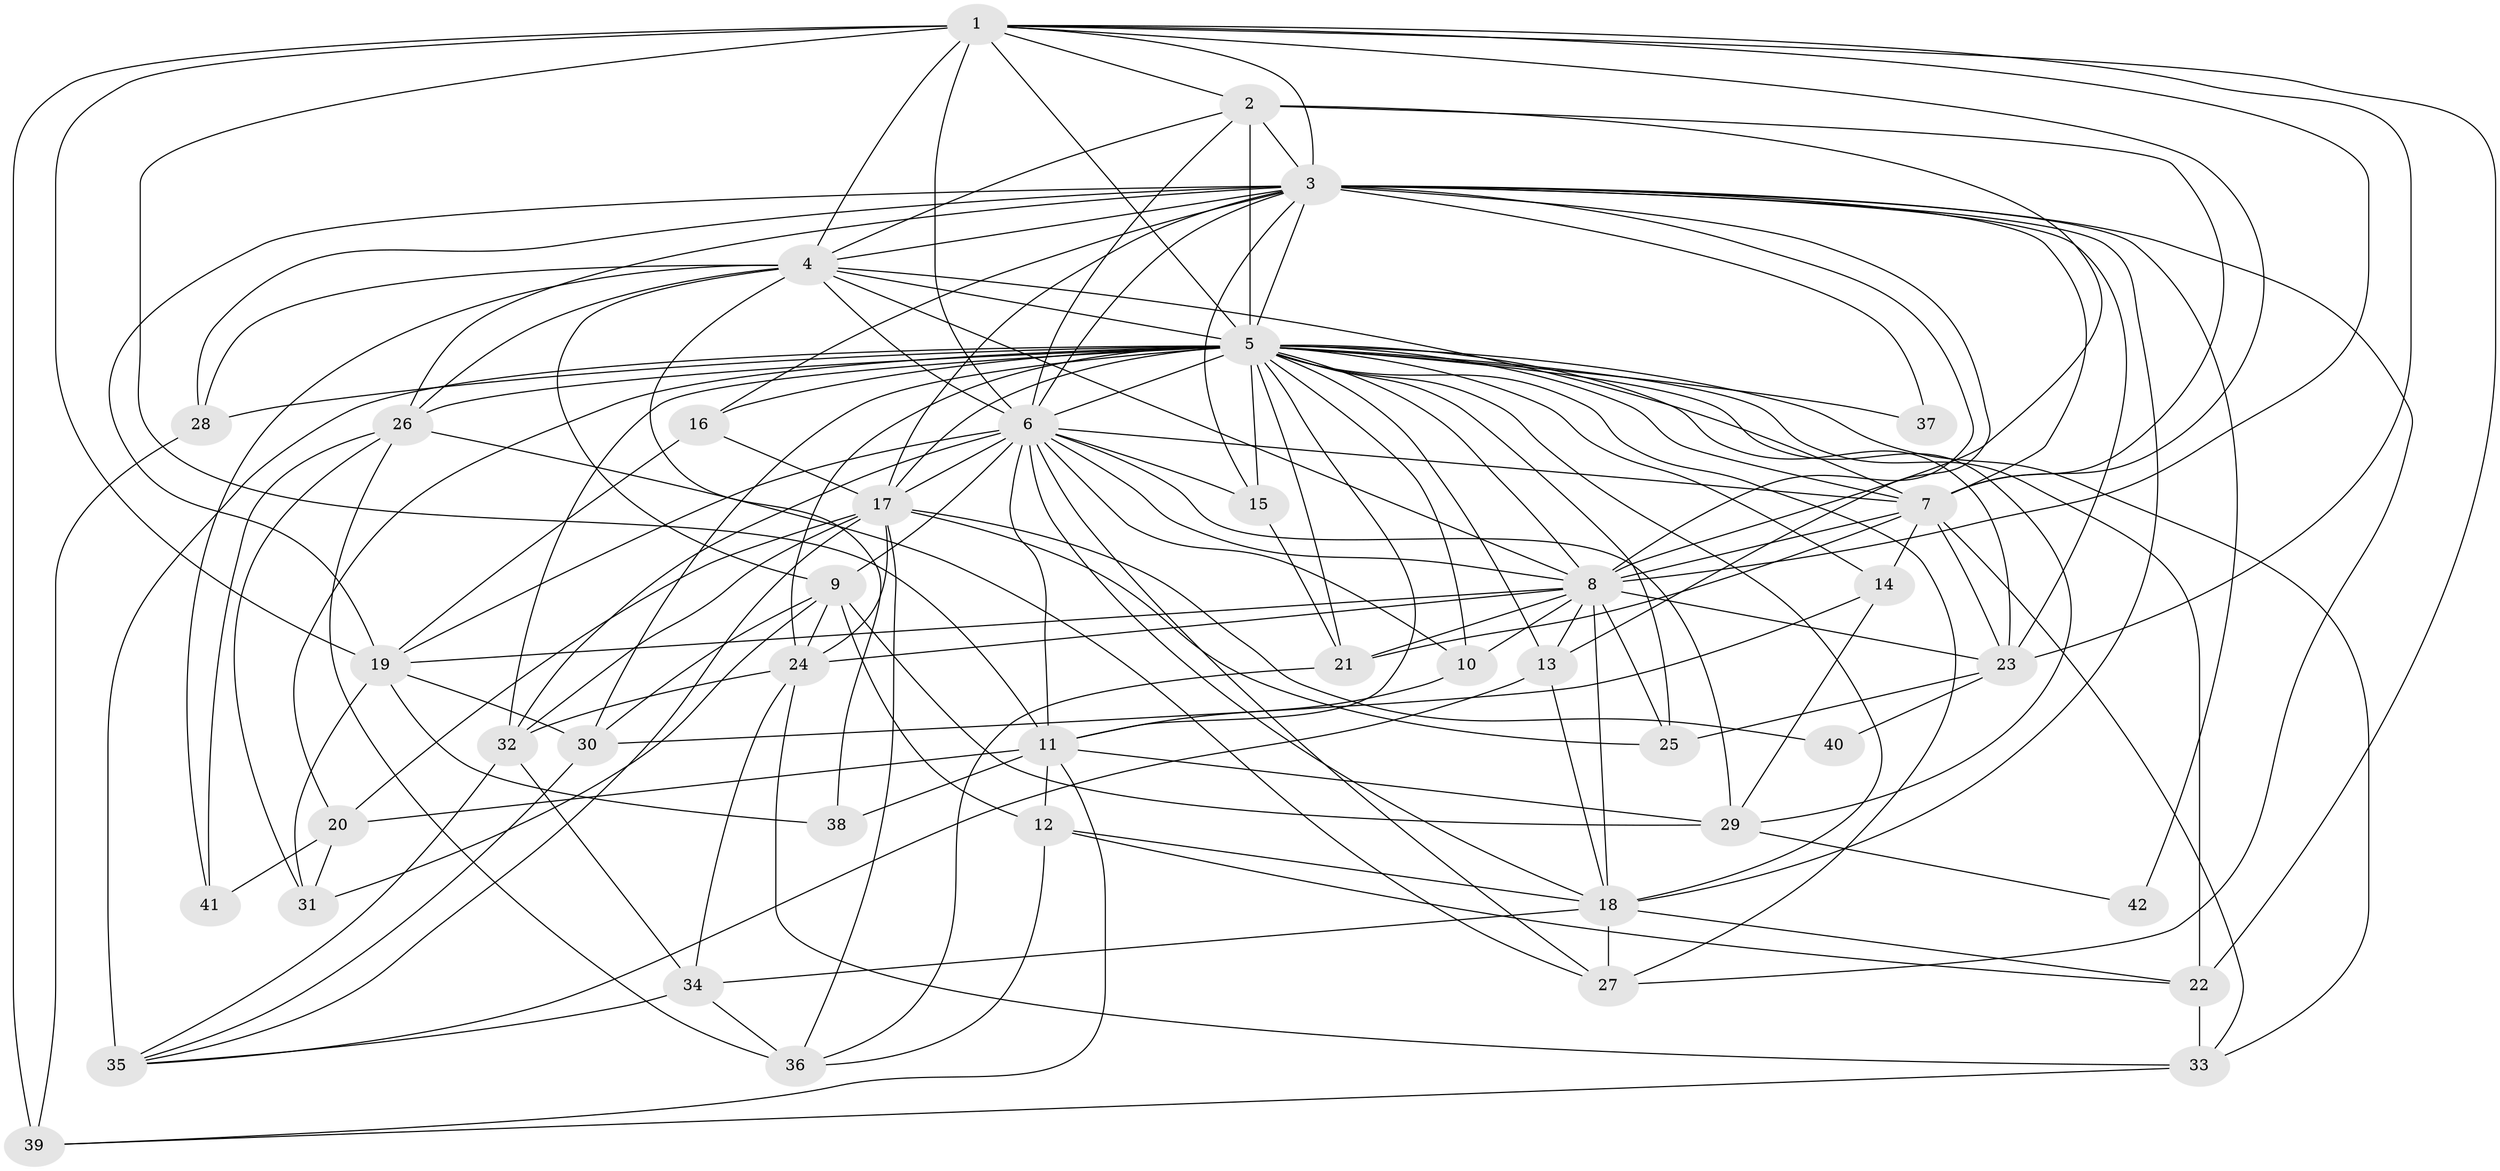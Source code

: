 // original degree distribution, {17: 0.0072992700729927005, 27: 0.0072992700729927005, 24: 0.0072992700729927005, 22: 0.0072992700729927005, 13: 0.0072992700729927005, 34: 0.0072992700729927005, 16: 0.0072992700729927005, 18: 0.0072992700729927005, 21: 0.0072992700729927005, 19: 0.0072992700729927005, 4: 0.08759124087591241, 2: 0.5109489051094891, 10: 0.0072992700729927005, 3: 0.17518248175182483, 8: 0.021897810218978103, 5: 0.08759124087591241, 6: 0.014598540145985401, 7: 0.021897810218978103}
// Generated by graph-tools (version 1.1) at 2025/49/03/04/25 22:49:53]
// undirected, 42 vertices, 150 edges
graph export_dot {
  node [color=gray90,style=filled];
  1;
  2;
  3;
  4;
  5;
  6;
  7;
  8;
  9;
  10;
  11;
  12;
  13;
  14;
  15;
  16;
  17;
  18;
  19;
  20;
  21;
  22;
  23;
  24;
  25;
  26;
  27;
  28;
  29;
  30;
  31;
  32;
  33;
  34;
  35;
  36;
  37;
  38;
  39;
  40;
  41;
  42;
  1 -- 2 [weight=1.0];
  1 -- 3 [weight=2.0];
  1 -- 4 [weight=1.0];
  1 -- 5 [weight=1.0];
  1 -- 6 [weight=2.0];
  1 -- 7 [weight=2.0];
  1 -- 8 [weight=1.0];
  1 -- 11 [weight=1.0];
  1 -- 19 [weight=1.0];
  1 -- 22 [weight=1.0];
  1 -- 23 [weight=1.0];
  1 -- 39 [weight=3.0];
  2 -- 3 [weight=3.0];
  2 -- 4 [weight=1.0];
  2 -- 5 [weight=17.0];
  2 -- 6 [weight=2.0];
  2 -- 7 [weight=1.0];
  2 -- 8 [weight=2.0];
  3 -- 4 [weight=2.0];
  3 -- 5 [weight=4.0];
  3 -- 6 [weight=4.0];
  3 -- 7 [weight=3.0];
  3 -- 8 [weight=2.0];
  3 -- 13 [weight=1.0];
  3 -- 15 [weight=1.0];
  3 -- 16 [weight=1.0];
  3 -- 17 [weight=1.0];
  3 -- 18 [weight=2.0];
  3 -- 19 [weight=1.0];
  3 -- 23 [weight=1.0];
  3 -- 26 [weight=1.0];
  3 -- 27 [weight=1.0];
  3 -- 28 [weight=1.0];
  3 -- 37 [weight=1.0];
  3 -- 42 [weight=1.0];
  4 -- 5 [weight=3.0];
  4 -- 6 [weight=3.0];
  4 -- 7 [weight=1.0];
  4 -- 8 [weight=1.0];
  4 -- 9 [weight=1.0];
  4 -- 26 [weight=6.0];
  4 -- 28 [weight=1.0];
  4 -- 38 [weight=1.0];
  4 -- 41 [weight=1.0];
  5 -- 6 [weight=2.0];
  5 -- 7 [weight=1.0];
  5 -- 8 [weight=1.0];
  5 -- 10 [weight=1.0];
  5 -- 11 [weight=2.0];
  5 -- 13 [weight=1.0];
  5 -- 14 [weight=2.0];
  5 -- 15 [weight=2.0];
  5 -- 16 [weight=1.0];
  5 -- 17 [weight=1.0];
  5 -- 18 [weight=2.0];
  5 -- 20 [weight=2.0];
  5 -- 21 [weight=2.0];
  5 -- 22 [weight=2.0];
  5 -- 23 [weight=1.0];
  5 -- 24 [weight=2.0];
  5 -- 25 [weight=1.0];
  5 -- 26 [weight=2.0];
  5 -- 27 [weight=1.0];
  5 -- 28 [weight=2.0];
  5 -- 29 [weight=1.0];
  5 -- 30 [weight=2.0];
  5 -- 32 [weight=2.0];
  5 -- 33 [weight=1.0];
  5 -- 35 [weight=6.0];
  5 -- 37 [weight=3.0];
  6 -- 7 [weight=2.0];
  6 -- 8 [weight=2.0];
  6 -- 9 [weight=2.0];
  6 -- 10 [weight=2.0];
  6 -- 11 [weight=1.0];
  6 -- 15 [weight=1.0];
  6 -- 17 [weight=4.0];
  6 -- 18 [weight=2.0];
  6 -- 19 [weight=1.0];
  6 -- 27 [weight=1.0];
  6 -- 29 [weight=1.0];
  6 -- 32 [weight=1.0];
  7 -- 8 [weight=1.0];
  7 -- 14 [weight=4.0];
  7 -- 21 [weight=1.0];
  7 -- 23 [weight=1.0];
  7 -- 33 [weight=1.0];
  8 -- 10 [weight=1.0];
  8 -- 13 [weight=1.0];
  8 -- 18 [weight=1.0];
  8 -- 19 [weight=1.0];
  8 -- 21 [weight=1.0];
  8 -- 23 [weight=1.0];
  8 -- 24 [weight=2.0];
  8 -- 25 [weight=1.0];
  9 -- 12 [weight=3.0];
  9 -- 24 [weight=1.0];
  9 -- 29 [weight=2.0];
  9 -- 30 [weight=1.0];
  9 -- 31 [weight=1.0];
  10 -- 11 [weight=1.0];
  11 -- 12 [weight=1.0];
  11 -- 20 [weight=1.0];
  11 -- 29 [weight=1.0];
  11 -- 38 [weight=1.0];
  11 -- 39 [weight=1.0];
  12 -- 18 [weight=1.0];
  12 -- 22 [weight=1.0];
  12 -- 36 [weight=1.0];
  13 -- 18 [weight=1.0];
  13 -- 35 [weight=1.0];
  14 -- 29 [weight=1.0];
  14 -- 30 [weight=1.0];
  15 -- 21 [weight=4.0];
  16 -- 17 [weight=2.0];
  16 -- 19 [weight=1.0];
  17 -- 20 [weight=1.0];
  17 -- 24 [weight=1.0];
  17 -- 25 [weight=1.0];
  17 -- 32 [weight=1.0];
  17 -- 35 [weight=1.0];
  17 -- 36 [weight=1.0];
  17 -- 40 [weight=1.0];
  18 -- 22 [weight=1.0];
  18 -- 27 [weight=1.0];
  18 -- 34 [weight=1.0];
  19 -- 30 [weight=1.0];
  19 -- 31 [weight=1.0];
  19 -- 38 [weight=1.0];
  20 -- 31 [weight=1.0];
  20 -- 41 [weight=2.0];
  21 -- 36 [weight=1.0];
  22 -- 33 [weight=1.0];
  23 -- 25 [weight=1.0];
  23 -- 40 [weight=1.0];
  24 -- 32 [weight=1.0];
  24 -- 33 [weight=1.0];
  24 -- 34 [weight=1.0];
  26 -- 27 [weight=1.0];
  26 -- 31 [weight=1.0];
  26 -- 36 [weight=2.0];
  26 -- 41 [weight=1.0];
  28 -- 39 [weight=1.0];
  29 -- 42 [weight=1.0];
  30 -- 35 [weight=1.0];
  32 -- 34 [weight=2.0];
  32 -- 35 [weight=1.0];
  33 -- 39 [weight=1.0];
  34 -- 35 [weight=1.0];
  34 -- 36 [weight=1.0];
}
